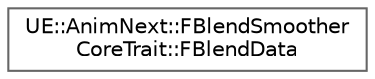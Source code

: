 digraph "Graphical Class Hierarchy"
{
 // INTERACTIVE_SVG=YES
 // LATEX_PDF_SIZE
  bgcolor="transparent";
  edge [fontname=Helvetica,fontsize=10,labelfontname=Helvetica,labelfontsize=10];
  node [fontname=Helvetica,fontsize=10,shape=box,height=0.2,width=0.4];
  rankdir="LR";
  Node0 [id="Node000000",label="UE::AnimNext::FBlendSmoother\lCoreTrait::FBlendData",height=0.2,width=0.4,color="grey40", fillcolor="white", style="filled",URL="$d9/d08/structUE_1_1AnimNext_1_1FBlendSmootherCoreTrait_1_1FBlendData.html",tooltip=" "];
}
